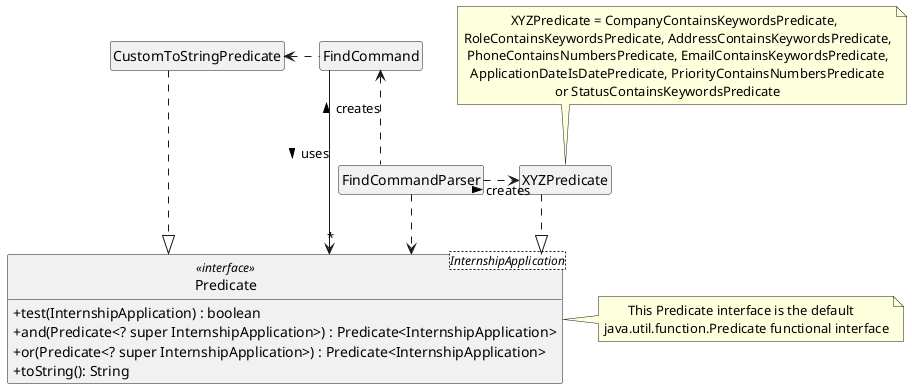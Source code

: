@startuml

hide circle
hide empty members
skinparam classAttributeIconSize 0
skinparam linetype ortho

Class FindCommandParser {

}

Class FindCommand {

}

Class Predicate <InternshipApplication> <<interface>> {
    + test(InternshipApplication) : boolean
    + and(Predicate<? super InternshipApplication>) : Predicate<InternshipApplication>
    + or(Predicate<? super InternshipApplication>) : Predicate<InternshipApplication>
    + toString(): String
}

Class CustomToStringPredicate {

}

Class XYZPredicate {

}

note as N1
         This Predicate interface is the default
  java.util.function.Predicate functional interface
end note

note as N2
                  XYZPredicate = CompanyContainsKeywordsPredicate,
    RoleContainsKeywordsPredicate, AddressContainsKeywordsPredicate,
     PhoneContainsNumbersPredicate, EmailContainsKeywordsPredicate,
      ApplicationDateIsDatePredicate, PriorityContainsNumbersPredicate
                               or StatusContainsKeywordsPredicate
end note

N1 .left. Predicate
N2 .. XYZPredicate
FindCommandParser .right.> XYZPredicate : creates >
FindCommandParser ..> Predicate
FindCommandParser .left.> FindCommand : creates >
FindCommand ---> "*" Predicate : uses >
FindCommand .left.> CustomToStringPredicate
XYZPredicate ..|> Predicate
CustomToStringPredicate ..|> Predicate

CustomToStringPredicate -[hidden]right-> Predicate

@enduml
